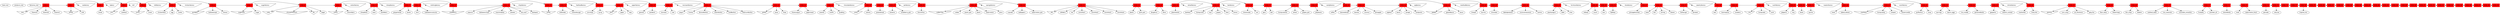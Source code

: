 digraph G { 
node [fontname="Verdana"];
subgraph structure { level_root; products_root; factories_root; }
{ rank = same; level_root; products_root; factories_root; }
{ rank = same; level_root; 
LEVEL_0; 
LEVEL_1; 
LEVEL_2; 
LEVEL_3; 
LEVEL_4; 
LEVEL_5; 
LEVEL_6; 
LEVEL_7; 
LEVEL_8; 
LEVEL_9; 
LEVEL_10; 
LEVEL_11; 
LEVEL_12; 
LEVEL_13; 
LEVEL_14; 
LEVEL_15; 
LEVEL_16; 
LEVEL_17; 
LEVEL_18; 
LEVEL_19; 
LEVEL_20; 
LEVEL_21; 
LEVEL_22; 
LEVEL_23; 
LEVEL_24; 
LEVEL_25; 
LEVEL_26; 
LEVEL_27; 
LEVEL_28; 
LEVEL_29; 
LEVEL_30; 
LEVEL_31; 
LEVEL_32; 
LEVEL_33; 
LEVEL_34; 
LEVEL_35; 
LEVEL_36; 
LEVEL_37; 
LEVEL_38; 
LEVEL_39; 
LEVEL_40; 
LEVEL_41; 
LEVEL_42; 
LEVEL_43; 
LEVEL_44; 
LEVEL_45; 
LEVEL_46; 
LEVEL_47; 
LEVEL_48; 
LEVEL_49; 
LEVEL_50; 
LEVEL_51; 
LEVEL_52; 
LEVEL_53; 
LEVEL_54; 
LEVEL_55; 
LEVEL_56; 
LEVEL_57; 
LEVEL_58; 
LEVEL_59; 
LEVEL_60; 
LEVEL_61; 
LEVEL_62; 
LEVEL_63; 
LEVEL_64; 
LEVEL_65; 
LEVEL_66; 
LEVEL_67; 
LEVEL_68; 
LEVEL_69; 
LEVEL_70; 
LEVEL_71; 
LEVEL_72; 
LEVEL_73; 
LEVEL_74; 
LEVEL_75; 
LEVEL_76; 
LEVEL_77; 
LEVEL_78; 
LEVEL_79; 
LEVEL_80; 
LEVEL_81; 
LEVEL_82; 
LEVEL_83; 
LEVEL_84; 
LEVEL_85; 
LEVEL_86; 
LEVEL_87; 
LEVEL_88; 
LEVEL_89; 
LEVEL_90; 
LEVEL_91; 
LEVEL_92; 
LEVEL_93; 
LEVEL_94; 
LEVEL_95; 
LEVEL_96; 
LEVEL_97; 
LEVEL_98; 
LEVEL_99; 
}
{ rank = same; factories_root; 
mill; 
cowfactory; 
chickenfactory; 
sheepfactory; 
pigfactory; 
beefactory; 
bakery; 
chipsfactory; 
fastfoodfactory; 
milkfactory; 
sugarfactory; 
icecreamfactory; 
chocolatefactory; 
candyfactory; 
mexfoodfactory; 
cottonfactory; 
clothingfactory; 
spongefactory; 
paperfactory; 
furniturefactory; 
shoefactory; 
wheelfactory; 
jewelryfactory; 
jamfactory; 
sushifactory; 
roasterfactory; 
scentfactory; 
drinksfactory; 
}
subgraph levels {
LEVEL_0 -> LEVEL_1;
LEVEL_1 -> LEVEL_2;
LEVEL_2 -> LEVEL_3;
LEVEL_3 -> LEVEL_4;
LEVEL_4 -> LEVEL_5;
LEVEL_5 -> LEVEL_6;
LEVEL_6 -> LEVEL_7;
LEVEL_7 -> LEVEL_8;
LEVEL_8 -> LEVEL_9;
LEVEL_9 -> LEVEL_10;
LEVEL_10 -> LEVEL_11;
LEVEL_11 -> LEVEL_12;
LEVEL_12 -> LEVEL_13;
LEVEL_13 -> LEVEL_14;
LEVEL_14 -> LEVEL_15;
LEVEL_15 -> LEVEL_16;
LEVEL_16 -> LEVEL_17;
LEVEL_17 -> LEVEL_18;
LEVEL_18 -> LEVEL_19;
LEVEL_19 -> LEVEL_20;
LEVEL_20 -> LEVEL_21;
LEVEL_21 -> LEVEL_22;
LEVEL_22 -> LEVEL_23;
LEVEL_23 -> LEVEL_24;
LEVEL_24 -> LEVEL_25;
LEVEL_25 -> LEVEL_26;
LEVEL_26 -> LEVEL_27;
LEVEL_27 -> LEVEL_28;
LEVEL_28 -> LEVEL_29;
LEVEL_29 -> LEVEL_30;
LEVEL_30 -> LEVEL_31;
LEVEL_31 -> LEVEL_32;
LEVEL_32 -> LEVEL_33;
LEVEL_33 -> LEVEL_34;
LEVEL_34 -> LEVEL_35;
LEVEL_35 -> LEVEL_36;
LEVEL_36 -> LEVEL_37;
LEVEL_37 -> LEVEL_38;
LEVEL_38 -> LEVEL_39;
LEVEL_39 -> LEVEL_40;
LEVEL_40 -> LEVEL_41;
LEVEL_41 -> LEVEL_42;
LEVEL_42 -> LEVEL_43;
LEVEL_43 -> LEVEL_44;
LEVEL_44 -> LEVEL_45;
LEVEL_45 -> LEVEL_46;
LEVEL_46 -> LEVEL_47;
LEVEL_47 -> LEVEL_48;
LEVEL_48 -> LEVEL_49;
LEVEL_49 -> LEVEL_50;
LEVEL_50 -> LEVEL_51;
LEVEL_51 -> LEVEL_52;
LEVEL_52 -> LEVEL_53;
LEVEL_53 -> LEVEL_54;
LEVEL_54 -> LEVEL_55;
LEVEL_55 -> LEVEL_56;
LEVEL_56 -> LEVEL_57;
LEVEL_57 -> LEVEL_58;
LEVEL_58 -> LEVEL_59;
LEVEL_59 -> LEVEL_60;
LEVEL_60 -> LEVEL_61;
LEVEL_61 -> LEVEL_62;
LEVEL_62 -> LEVEL_63;
LEVEL_63 -> LEVEL_64;
LEVEL_64 -> LEVEL_65;
LEVEL_65 -> LEVEL_66;
LEVEL_66 -> LEVEL_67;
LEVEL_67 -> LEVEL_68;
LEVEL_68 -> LEVEL_69;
LEVEL_69 -> LEVEL_70;
LEVEL_70 -> LEVEL_71;
LEVEL_71 -> LEVEL_72;
LEVEL_72 -> LEVEL_73;
LEVEL_73 -> LEVEL_74;
LEVEL_74 -> LEVEL_75;
LEVEL_75 -> LEVEL_76;
LEVEL_76 -> LEVEL_77;
LEVEL_77 -> LEVEL_78;
LEVEL_78 -> LEVEL_79;
LEVEL_79 -> LEVEL_80;
LEVEL_80 -> LEVEL_81;
LEVEL_81 -> LEVEL_82;
LEVEL_82 -> LEVEL_83;
LEVEL_83 -> LEVEL_84;
LEVEL_84 -> LEVEL_85;
LEVEL_85 -> LEVEL_86;
LEVEL_86 -> LEVEL_87;
LEVEL_87 -> LEVEL_88;
LEVEL_88 -> LEVEL_89;
LEVEL_89 -> LEVEL_90;
LEVEL_90 -> LEVEL_91;
LEVEL_91 -> LEVEL_92;
LEVEL_92 -> LEVEL_93;
LEVEL_93 -> LEVEL_94;
LEVEL_94 -> LEVEL_95;
LEVEL_95 -> LEVEL_96;
LEVEL_96 -> LEVEL_97;
LEVEL_97 -> LEVEL_98;
LEVEL_98 -> LEVEL_99;
}
LEVEL_0 [shape=box, style=filled, color=red]; 
LEVEL_1 [shape=box, style=filled, color=red]; 
LEVEL_2 [shape=box, style=filled, color=red]; 
LEVEL_3 [shape=box, style=filled, color=red]; 
LEVEL_4 [shape=box, style=filled, color=red]; 
LEVEL_5 [shape=box, style=filled, color=red]; 
LEVEL_6 [shape=box, style=filled, color=red]; 
LEVEL_7 [shape=box, style=filled, color=red]; 
LEVEL_8 [shape=box, style=filled, color=red]; 
LEVEL_9 [shape=box, style=filled, color=red]; 
LEVEL_10 [shape=box, style=filled, color=red]; 
LEVEL_11 [shape=box, style=filled, color=red]; 
LEVEL_12 [shape=box, style=filled, color=red]; 
LEVEL_13 [shape=box, style=filled, color=red]; 
LEVEL_14 [shape=box, style=filled, color=red]; 
LEVEL_15 [shape=box, style=filled, color=red]; 
LEVEL_16 [shape=box, style=filled, color=red]; 
LEVEL_17 [shape=box, style=filled, color=red]; 
LEVEL_18 [shape=box, style=filled, color=red]; 
LEVEL_19 [shape=box, style=filled, color=red]; 
LEVEL_20 [shape=box, style=filled, color=red]; 
LEVEL_21 [shape=box, style=filled, color=red]; 
LEVEL_22 [shape=box, style=filled, color=red]; 
LEVEL_23 [shape=box, style=filled, color=red]; 
LEVEL_24 [shape=box, style=filled, color=red]; 
LEVEL_25 [shape=box, style=filled, color=red]; 
LEVEL_26 [shape=box, style=filled, color=red]; 
LEVEL_27 [shape=box, style=filled, color=red]; 
LEVEL_28 [shape=box, style=filled, color=red]; 
LEVEL_29 [shape=box, style=filled, color=red]; 
LEVEL_30 [shape=box, style=filled, color=red]; 
LEVEL_31 [shape=box, style=filled, color=red]; 
LEVEL_32 [shape=box, style=filled, color=red]; 
LEVEL_33 [shape=box, style=filled, color=red]; 
LEVEL_34 [shape=box, style=filled, color=red]; 
LEVEL_35 [shape=box, style=filled, color=red]; 
LEVEL_36 [shape=box, style=filled, color=red]; 
LEVEL_37 [shape=box, style=filled, color=red]; 
LEVEL_38 [shape=box, style=filled, color=red]; 
LEVEL_39 [shape=box, style=filled, color=red]; 
LEVEL_40 [shape=box, style=filled, color=red]; 
LEVEL_41 [shape=box, style=filled, color=red]; 
LEVEL_42 [shape=box, style=filled, color=red]; 
LEVEL_43 [shape=box, style=filled, color=red]; 
LEVEL_44 [shape=box, style=filled, color=red]; 
LEVEL_45 [shape=box, style=filled, color=red]; 
LEVEL_46 [shape=box, style=filled, color=red]; 
LEVEL_47 [shape=box, style=filled, color=red]; 
LEVEL_48 [shape=box, style=filled, color=red]; 
LEVEL_49 [shape=box, style=filled, color=red]; 
LEVEL_50 [shape=box, style=filled, color=red]; 
LEVEL_51 [shape=box, style=filled, color=red]; 
LEVEL_52 [shape=box, style=filled, color=red]; 
LEVEL_53 [shape=box, style=filled, color=red]; 
LEVEL_54 [shape=box, style=filled, color=red]; 
LEVEL_55 [shape=box, style=filled, color=red]; 
LEVEL_56 [shape=box, style=filled, color=red]; 
LEVEL_57 [shape=box, style=filled, color=red]; 
LEVEL_58 [shape=box, style=filled, color=red]; 
LEVEL_59 [shape=box, style=filled, color=red]; 
LEVEL_60 [shape=box, style=filled, color=red]; 
LEVEL_61 [shape=box, style=filled, color=red]; 
LEVEL_62 [shape=box, style=filled, color=red]; 
LEVEL_63 [shape=box, style=filled, color=red]; 
LEVEL_64 [shape=box, style=filled, color=red]; 
LEVEL_65 [shape=box, style=filled, color=red]; 
LEVEL_66 [shape=box, style=filled, color=red]; 
LEVEL_67 [shape=box, style=filled, color=red]; 
LEVEL_68 [shape=box, style=filled, color=red]; 
LEVEL_69 [shape=box, style=filled, color=red]; 
LEVEL_70 [shape=box, style=filled, color=red]; 
LEVEL_71 [shape=box, style=filled, color=red]; 
LEVEL_72 [shape=box, style=filled, color=red]; 
LEVEL_73 [shape=box, style=filled, color=red]; 
LEVEL_74 [shape=box, style=filled, color=red]; 
LEVEL_75 [shape=box, style=filled, color=red]; 
LEVEL_76 [shape=box, style=filled, color=red]; 
LEVEL_77 [shape=box, style=filled, color=red]; 
LEVEL_78 [shape=box, style=filled, color=red]; 
LEVEL_79 [shape=box, style=filled, color=red]; 
LEVEL_80 [shape=box, style=filled, color=red]; 
LEVEL_81 [shape=box, style=filled, color=red]; 
LEVEL_82 [shape=box, style=filled, color=red]; 
LEVEL_83 [shape=box, style=filled, color=red]; 
LEVEL_84 [shape=box, style=filled, color=red]; 
LEVEL_85 [shape=box, style=filled, color=red]; 
LEVEL_86 [shape=box, style=filled, color=red]; 
LEVEL_87 [shape=box, style=filled, color=red]; 
LEVEL_88 [shape=box, style=filled, color=red]; 
LEVEL_89 [shape=box, style=filled, color=red]; 
LEVEL_90 [shape=box, style=filled, color=red]; 
LEVEL_91 [shape=box, style=filled, color=red]; 
LEVEL_92 [shape=box, style=filled, color=red]; 
LEVEL_93 [shape=box, style=filled, color=red]; 
LEVEL_94 [shape=box, style=filled, color=red]; 
LEVEL_95 [shape=box, style=filled, color=red]; 
LEVEL_96 [shape=box, style=filled, color=red]; 
LEVEL_97 [shape=box, style=filled, color=red]; 
LEVEL_98 [shape=box, style=filled, color=red]; 
LEVEL_99 [shape=box, style=filled, color=red]; 
LEVEL_8 -> tulip;
tulip [shape=invtriangle];
LEVEL_8 -> chrysanthemum;
chrysanthemum [shape=invtriangle];
LEVEL_8 -> lily;
lily [shape=invtriangle];
LEVEL_1 -> wheat;
wheat [shape=invtriangle];
LEVEL_3 -> corn;
corn [shape=invtriangle];
LEVEL_4 -> carrot;
carrot [shape=invtriangle];
LEVEL_6 -> pumpkin;
pumpkin [shape=invtriangle];
LEVEL_7 -> sugarcane;
sugarcane [shape=invtriangle];
LEVEL_9 -> cotton;
cotton [shape=invtriangle];
LEVEL_13 -> strawberry;
strawberry [shape=invtriangle];
LEVEL_15 -> tomat;
tomat [shape=invtriangle];
LEVEL_18 -> pine;
pine [shape=invtriangle];
LEVEL_22 -> potato;
potato [shape=invtriangle];
LEVEL_25 -> cacao;
cacao [shape=invtriangle];
LEVEL_29 -> rubberTree;
rubberTree [shape=invtriangle];
LEVEL_31 -> silk;
silk [shape=invtriangle];
LEVEL_43 -> pepper;
pepper [shape=invtriangle];
LEVEL_56 -> rice;
rice [shape=invtriangle];
LEVEL_61 -> roseSeed;
roseSeed [shape=invtriangle];
LEVEL_0 -> rose;
rose [shape=invtriangle];
LEVEL_67 -> jasmine;
jasmine [shape=invtriangle];
LEVEL_3 -> cowfeed;
LEVEL_5 -> chickenfeed;
LEVEL_10 -> sheepfeed;
LEVEL_42 -> pigfeed;
LEVEL_35 -> beefeed;
LEVEL_1 -> milk;
LEVEL_5 -> egg;
LEVEL_10 -> wool;
LEVEL_42 -> bacon;
LEVEL_35 -> honeycomb;
LEVEL_2 -> bread;
LEVEL_5 -> cookie;
LEVEL_26 -> potatobread;
LEVEL_22 -> pizza;
LEVEL_8 -> bagel;
LEVEL_41 -> bananabread;
LEVEL_6 -> halloweenpie;
LEVEL_11 -> gingerbread;
LEVEL_55 -> marinepizza;
LEVEL_14 -> popcorn;
LEVEL_17 -> cornchips;
LEVEL_22 -> chips;
LEVEL_19 -> granola;
LEVEL_42 -> canape;
LEVEL_43 -> glazedbacon;
LEVEL_62 -> puffedrice;
LEVEL_14 -> halloweenchips;
LEVEL_14 -> marshmallow;
LEVEL_16 -> milkshake;
LEVEL_28 -> frenchfries;
LEVEL_19 -> sandwich;
LEVEL_16 -> cheeseburger;
LEVEL_46 -> bakedpotatoes;
LEVEL_53 -> fishburger;
LEVEL_69 -> fish_chips;
LEVEL_4 -> cream;
LEVEL_11 -> butter;
LEVEL_6 -> cheese;
LEVEL_21 -> yogurt;
LEVEL_47 -> peachyogurt;
LEVEL_7 -> sugar;
LEVEL_17 -> syrup;
LEVEL_24 -> caramel;
LEVEL_38 -> honeycaramel;
LEVEL_20 -> icecream;
LEVEL_23 -> frozenyogurt;
LEVEL_21 -> fruitice;
LEVEL_25 -> eskimo;
LEVEL_51 -> pineapplesorbet;
LEVEL_66 -> roseSorbet;
LEVEL_24 -> muffin;
LEVEL_27 -> brownie;
LEVEL_30 -> cupcake;
LEVEL_33 -> doughnut;
LEVEL_36 -> cheesecake;
LEVEL_44 -> limepie;
LEVEL_46 -> coconutmacaroon;
LEVEL_56 -> honeycake;
LEVEL_24 -> pudding;
LEVEL_39 -> jellybeans;
LEVEL_40 -> toffee;
LEVEL_42 -> candystick;
LEVEL_45 -> chocolate;
LEVEL_48 -> lollipop;
LEVEL_61 -> honeycandy;
LEVEL_71 -> fruitjelly;
LEVEL_43 -> sauce;
LEVEL_46 -> nachos;
LEVEL_49 -> taco;
LEVEL_65 -> gazpacho;
LEVEL_44 -> burrito;
LEVEL_57 -> jalapeno;
LEVEL_67 -> corn_soup;
LEVEL_73 -> mole;
LEVEL_10 -> woolfabric;
LEVEL_9 -> cottonfabric;
LEVEL_31 -> silkfabric;
LEVEL_12 -> shirt;
LEVEL_14 -> sweater;
LEVEL_20 -> coat;
LEVEL_31 -> hat;
LEVEL_33 -> dress;
LEVEL_36 -> suit;
LEVEL_12 -> halloweencostume;
LEVEL_14 -> hat_scarf;
LEVEL_14 -> backpack;
LEVEL_29 -> rubber;
LEVEL_32 -> plastic;
LEVEL_37 -> glue;
LEVEL_18 -> paper;
LEVEL_23 -> papertowel;
LEVEL_30 -> wallpapers;
LEVEL_52 -> book;
LEVEL_18 -> map;
LEVEL_47 -> table;
LEVEL_47 -> chair;
LEVEL_48 -> couch;
LEVEL_54 -> bed;
LEVEL_68 -> floor_lamp;
LEVEL_50 -> flipflops;
LEVEL_55 -> sneakers;
LEVEL_58 -> boots;
LEVEL_60 -> heels;
LEVEL_34 -> plasticbottle;
LEVEL_35 -> toys;
LEVEL_37 -> ball;
LEVEL_38 -> wheel;
LEVEL_53 -> pendant;
LEVEL_57 -> ring;
LEVEL_63 -> earrings;
LEVEL_69 -> diadem;
LEVEL_27 -> strawberry_jam;
LEVEL_29 -> peach_jam;
LEVEL_30 -> watermelon_jam;
LEVEL_32 -> plum_jam;
LEVEL_38 -> grapes_jam;
LEVEL_61 -> roseJam;
LEVEL_70 -> seafood_salad;
LEVEL_56 -> sushi;
LEVEL_62 -> soup;
LEVEL_64 -> rice_noodle;
LEVEL_59 -> quiche;
LEVEL_63 -> bacon_eggs;
LEVEL_66 -> fried_fish;
LEVEL_70 -> rice_casserole;
LEVEL_74 -> pancake;
LEVEL_60 -> baked_lobster;
LEVEL_61 -> brownCandle;
LEVEL_64 -> perfumeBottle;
LEVEL_68 -> flowerSoap;
LEVEL_72 -> lotionBottle;
LEVEL_71 -> aromatic_oil;
LEVEL_67 -> air_freshener;
LEVEL_65 -> vitamin_cocktail;
LEVEL_67 -> grap_fizz;
LEVEL_70 -> chocolate_smoothie;
LEVEL_73 -> watermelon_fresh;
LEVEL_78 -> tropical_mix;
LEVEL_75 -> cold_tea;
LEVEL_41 -> banana;
LEVEL_41 -> coconut;
LEVEL_41 -> pineapple;
LEVEL_29 -> peach;
LEVEL_29 -> watermelon;
LEVEL_29 -> plum;
LEVEL_35 -> grapes;
LEVEL_35 -> olive;
LEVEL_35 -> lemon;
LEVEL_52 -> fish;
LEVEL_52 -> shrimp;
LEVEL_52 -> lobster;
LEVEL_21 -> BronzeBullion;
LEVEL_21 -> SilverBullion;
LEVEL_21 -> GoldBullion;
LEVEL_21 -> PlatinumBullion;
LEVEL_31 -> coinsPack1;
LEVEL_31 -> coinsPack2;
LEVEL_31 -> coinsPack3;
LEVEL_31 -> coinsPack4;
LEVEL_0 -> VitaminA;
LEVEL_0 -> VitaminB;
LEVEL_0 -> VitaminC;
LEVEL_3 -> mill [style=dotted];
mill [shape=polygon,sides=4,distortion=.7];
LEVEL_1 -> cowfactory [style=dotted];
cowfactory [shape=polygon,sides=4,distortion=.7];
LEVEL_5 -> chickenfactory [style=dotted];
chickenfactory [shape=polygon,sides=4,distortion=.7];
LEVEL_10 -> sheepfactory [style=dotted];
sheepfactory [shape=polygon,sides=4,distortion=.7];
LEVEL_42 -> pigfactory [style=dotted];
pigfactory [shape=polygon,sides=4,distortion=.7];
LEVEL_35 -> beefactory [style=dotted];
beefactory [shape=polygon,sides=4,distortion=.7];
LEVEL_2 -> bakery [style=dotted];
bakery [shape=polygon,sides=4,distortion=.7];
LEVEL_14 -> chipsfactory [style=dotted];
chipsfactory [shape=polygon,sides=4,distortion=.7];
LEVEL_16 -> fastfoodfactory [style=dotted];
fastfoodfactory [shape=polygon,sides=4,distortion=.7];
LEVEL_4 -> milkfactory [style=dotted];
milkfactory [shape=polygon,sides=4,distortion=.7];
LEVEL_7 -> sugarfactory [style=dotted];
sugarfactory [shape=polygon,sides=4,distortion=.7];
LEVEL_20 -> icecreamfactory [style=dotted];
icecreamfactory [shape=polygon,sides=4,distortion=.7];
LEVEL_24 -> chocolatefactory [style=dotted];
chocolatefactory [shape=polygon,sides=4,distortion=.7];
LEVEL_39 -> candyfactory [style=dotted];
candyfactory [shape=polygon,sides=4,distortion=.7];
LEVEL_43 -> mexfoodfactory [style=dotted];
mexfoodfactory [shape=polygon,sides=4,distortion=.7];
LEVEL_9 -> cottonfactory [style=dotted];
cottonfactory [shape=polygon,sides=4,distortion=.7];
LEVEL_12 -> clothingfactory [style=dotted];
clothingfactory [shape=polygon,sides=4,distortion=.7];
LEVEL_29 -> spongefactory [style=dotted];
spongefactory [shape=polygon,sides=4,distortion=.7];
LEVEL_18 -> paperfactory [style=dotted];
paperfactory [shape=polygon,sides=4,distortion=.7];
LEVEL_47 -> furniturefactory [style=dotted];
furniturefactory [shape=polygon,sides=4,distortion=.7];
LEVEL_50 -> shoefactory [style=dotted];
shoefactory [shape=polygon,sides=4,distortion=.7];
LEVEL_34 -> wheelfactory [style=dotted];
wheelfactory [shape=polygon,sides=4,distortion=.7];
LEVEL_53 -> jewelryfactory [style=dotted];
jewelryfactory [shape=polygon,sides=4,distortion=.7];
LEVEL_27 -> jamfactory [style=dotted];
jamfactory [shape=polygon,sides=4,distortion=.7];
LEVEL_56 -> sushifactory [style=dotted];
sushifactory [shape=polygon,sides=4,distortion=.7];
LEVEL_59 -> roasterfactory [style=dotted];
roasterfactory [shape=polygon,sides=4,distortion=.7];
LEVEL_61 -> scentfactory [style=dotted];
scentfactory [shape=polygon,sides=4,distortion=.7];
LEVEL_65 -> drinksfactory [style=dotted];
drinksfactory [shape=polygon,sides=4,distortion=.7];
}